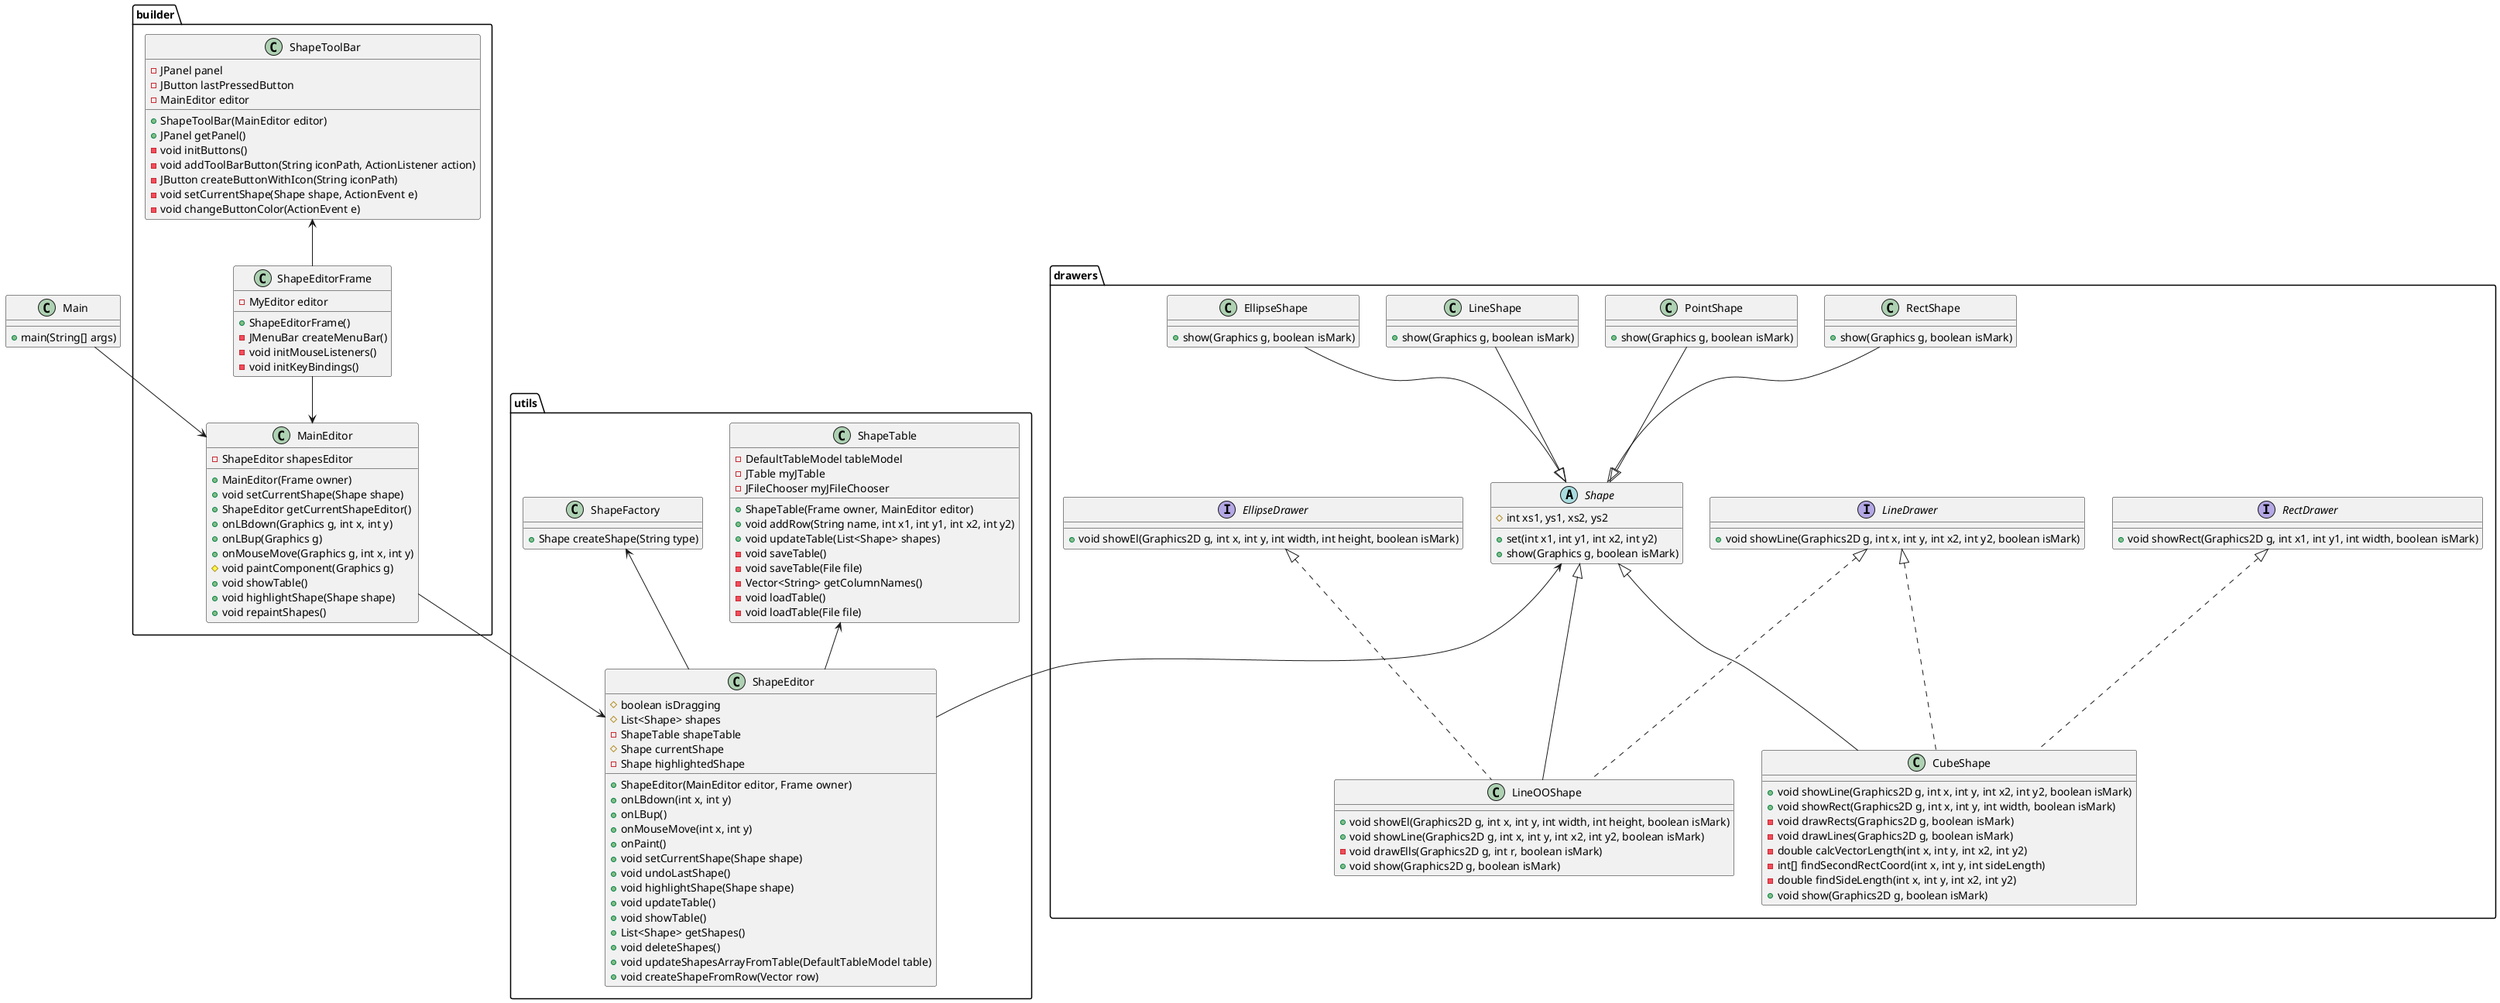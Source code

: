 @startuml

package utils {
    class ShapeEditor{
        #boolean isDragging
        #List<Shape> shapes
        -ShapeTable shapeTable
        #Shape currentShape
        -Shape highlightedShape
        +ShapeEditor(MainEditor editor, Frame owner)
        +onLBdown(int x, int y)
        +onLBup()
        +onMouseMove(int x, int y)
        +onPaint()
        +void setCurrentShape(Shape shape)
        +void undoLastShape()
        +void highlightShape(Shape shape)
        +void updateTable()
        +void showTable()
        +List<Shape> getShapes()
        +void deleteShapes()
        +void updateShapesArrayFromTable(DefaultTableModel table)
        +void createShapeFromRow(Vector row)
    }

    class ShapeTable{
        -DefaultTableModel tableModel
        -JTable myJTable
        -JFileChooser myJFileChooser
        +ShapeTable(Frame owner, MainEditor editor)
        +void addRow(String name, int x1, int y1, int x2, int y2)
        +void updateTable(List<Shape> shapes)
        -void saveTable()
        -void saveTable(File file)
        -Vector<String> getColumnNames()
        -void loadTable()
        -void loadTable(File file)
    }

    class ShapeFactory{
        +Shape createShape(String type)
    }
}

package builder {
    class ShapeEditorFrame {
        -MyEditor editor
        +ShapeEditorFrame()
        -JMenuBar createMenuBar()
        -void initMouseListeners()
        -void initKeyBindings()
    }

    class MainEditor {
        -ShapeEditor shapesEditor
        +MainEditor(Frame owner)
        +void setCurrentShape(Shape shape)
        +ShapeEditor getCurrentShapeEditor()
        +onLBdown(Graphics g, int x, int y)
        +onLBup(Graphics g)
        +onMouseMove(Graphics g, int x, int y)
        #void paintComponent(Graphics g)
        +void showTable()
        +void highlightShape(Shape shape)
        +void repaintShapes()
    }

    class ShapeToolBar {
        -JPanel panel
        -JButton lastPressedButton
        -MainEditor editor
        +ShapeToolBar(MainEditor editor)
        +JPanel getPanel()
        -void initButtons()
        -void addToolBarButton(String iconPath, ActionListener action)
        -JButton createButtonWithIcon(String iconPath)
        -void setCurrentShape(Shape shape, ActionEvent e)
        -void changeButtonColor(ActionEvent e)
    }

ShapeToolBar <-- ShapeEditorFrame
}

package drawers {
    abstract class Shape {
        #int xs1, ys1, xs2, ys2
        +set(int x1, int y1, int x2, int y2)
        +show(Graphics g, boolean isMark)
    }

    Shape <|-u- EllipseShape
    Shape <|-u- LineShape
    Shape <|-u- PointShape
    Shape <|-u- RectShape

    class EllipseShape {
        +show(Graphics g, boolean isMark)
    }

    class LineShape {
        +show(Graphics g, boolean isMark)
    }

    class PointShape {
        +show(Graphics g, boolean isMark)
    }

    class RectShape {
        +show(Graphics g, boolean isMark)
    }

    class CubeShape extends Shape implements LineDrawer, RectDrawer {
        +void showLine(Graphics2D g, int x, int y, int x2, int y2, boolean isMark)
        +void showRect(Graphics2D g, int x, int y, int width, boolean isMark)
        -void drawRects(Graphics2D g, boolean isMark)
        -void drawLines(Graphics2D g, boolean isMark)
        -double calcVectorLength(int x, int y, int x2, int y2)
        -int[] findSecondRectCoord(int x, int y, int sideLength)
        -double findSideLength(int x, int y, int x2, int y2)
        +void show(Graphics2D g, boolean isMark)
    }

    interface EllipseDrawer {
        +void showEl(Graphics2D g, int x, int y, int width, int height, boolean isMark)
    }

    interface LineDrawer {
        +void showLine(Graphics2D g, int x, int y, int x2, int y2, boolean isMark)
    }

    class LineOOShape extends Shape implements EllipseDrawer, LineDrawer {
        +void showEl(Graphics2D g, int x, int y, int width, int height, boolean isMark)
        +void showLine(Graphics2D g, int x, int y, int x2, int y2, boolean isMark)
        -void drawElls(Graphics2D g, int r, boolean isMark)
        +void show(Graphics2D g, boolean isMark)
    }

    interface RectDrawer {
        +void showRect(Graphics2D g, int x1, int y1, int width, boolean isMark)
    }
}

class Main {
    +main(String[] args)
}

Main --> MainEditor
ShapeEditorFrame --> MainEditor
MainEditor --> ShapeEditor
Shape <-- ShapeEditor
ShapeFactory <-- ShapeEditor
ShapeTable <-- ShapeEditor
@enduml